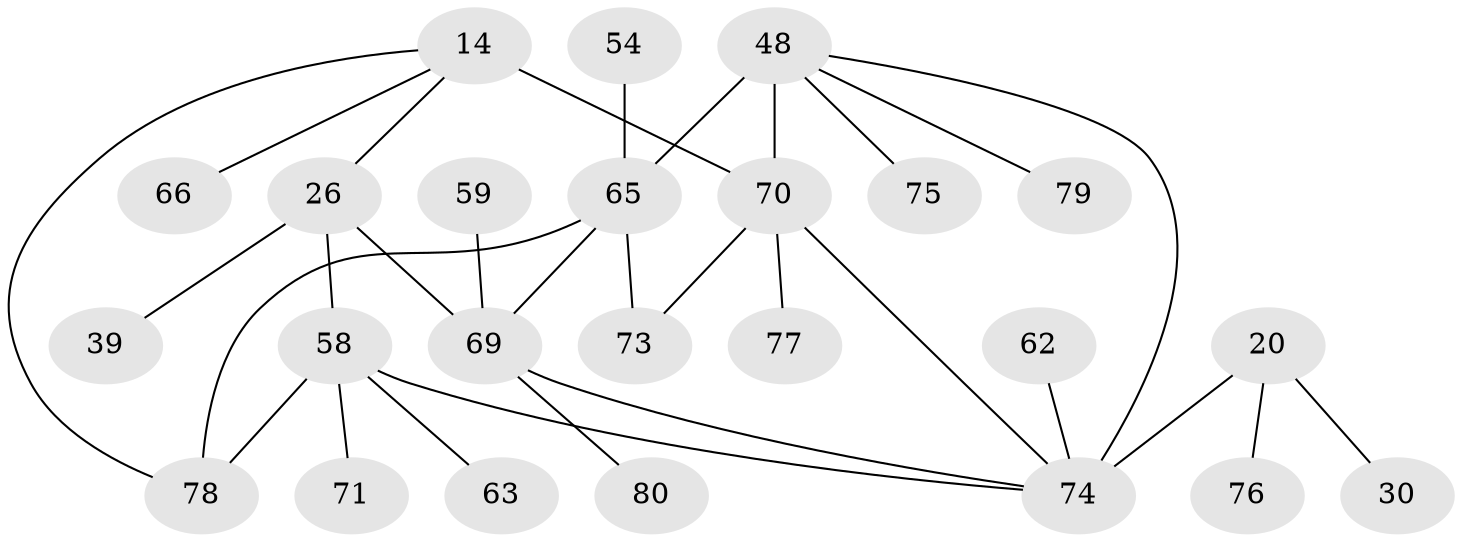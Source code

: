 // original degree distribution, {6: 0.0875, 10: 0.0375, 5: 0.05, 8: 0.025, 3: 0.0875, 7: 0.025, 2: 0.075, 1: 0.6125}
// Generated by graph-tools (version 1.1) at 2025/57/03/04/25 21:57:49]
// undirected, 24 vertices, 30 edges
graph export_dot {
graph [start="1"]
  node [color=gray90,style=filled];
  14 [super="+13"];
  20 [super="+19"];
  26 [super="+8"];
  30;
  39;
  48 [super="+11+44"];
  54;
  58 [super="+49"];
  59;
  62;
  63;
  65 [super="+12+24+43+47"];
  66;
  69 [super="+23+55+36+37+38+45"];
  70 [super="+64"];
  71;
  73 [super="+61+67+68"];
  74 [super="+42+56+57+60"];
  75;
  76;
  77 [super="+41"];
  78 [super="+72"];
  79;
  80;
  14 -- 66;
  14 -- 70 [weight=4];
  14 -- 78;
  14 -- 26;
  20 -- 76;
  20 -- 30;
  20 -- 74 [weight=4];
  26 -- 69 [weight=4];
  26 -- 39;
  26 -- 58;
  48 -- 65 [weight=4];
  48 -- 74;
  48 -- 75;
  48 -- 79;
  48 -- 70;
  54 -- 65;
  58 -- 71;
  58 -- 74 [weight=2];
  58 -- 63;
  58 -- 78 [weight=3];
  59 -- 69;
  62 -- 74;
  65 -- 73;
  65 -- 69;
  65 -- 78;
  69 -- 80;
  69 -- 74;
  70 -- 73;
  70 -- 74;
  70 -- 77;
}
